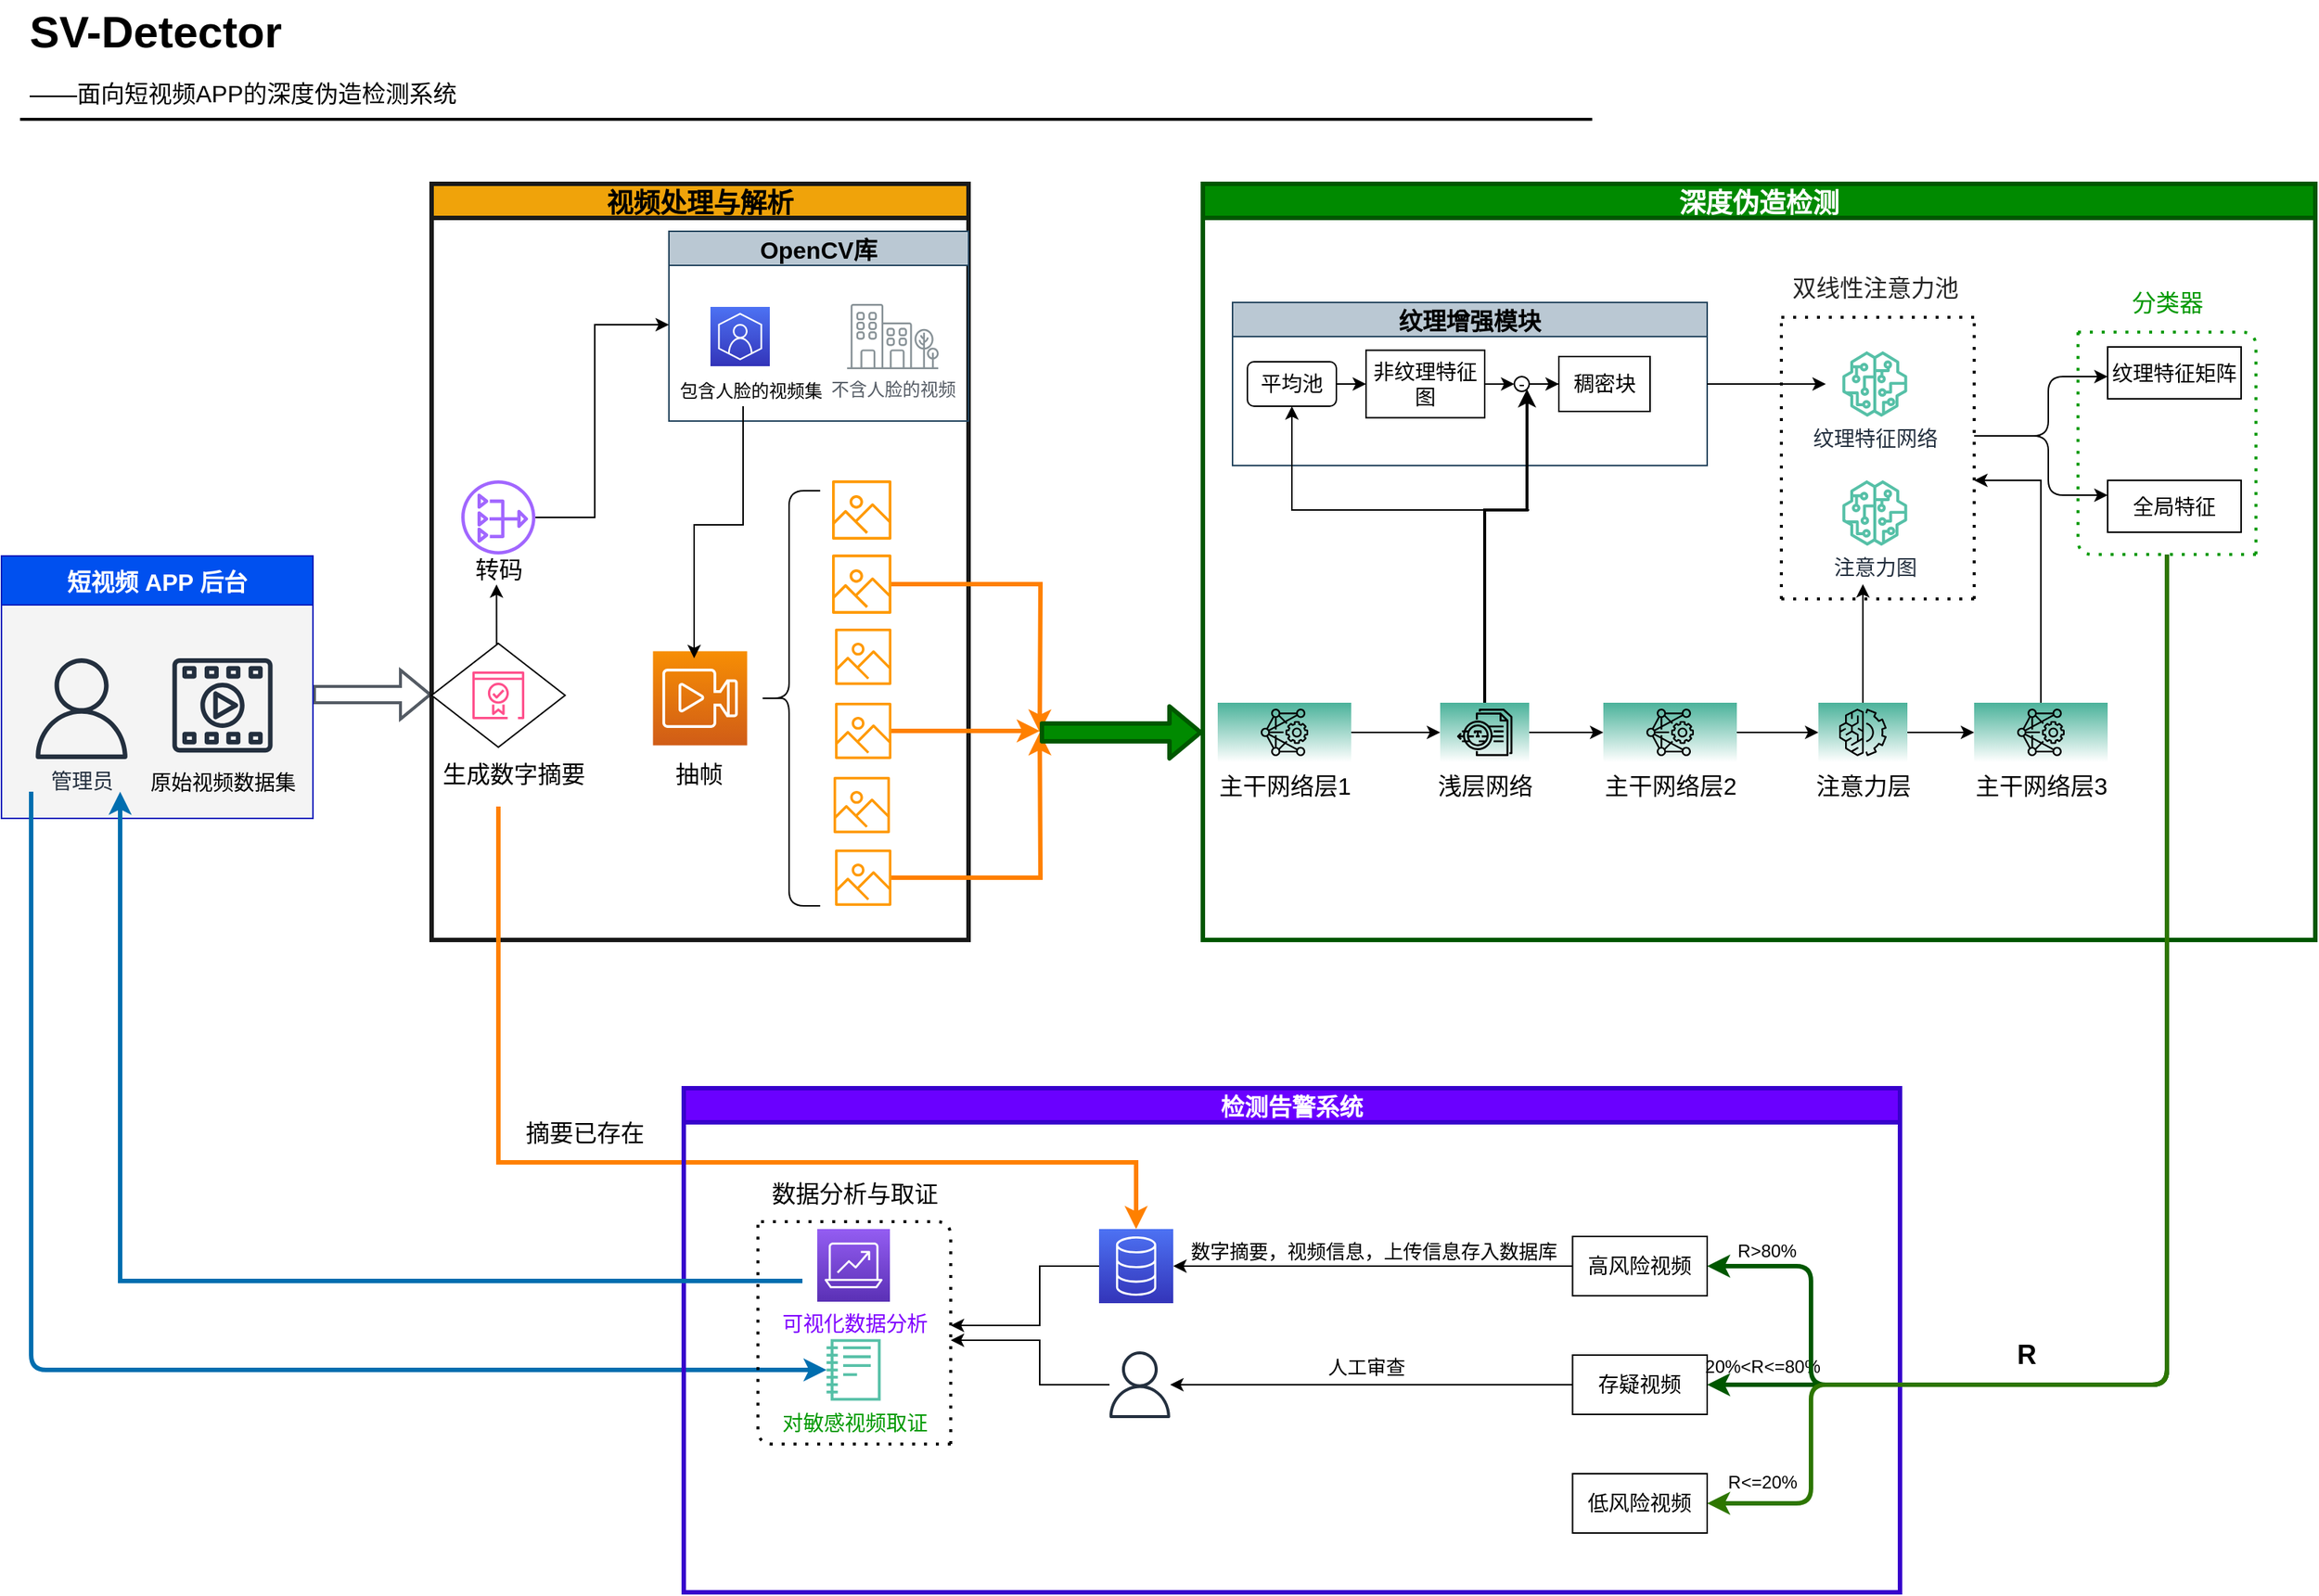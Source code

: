 <mxfile version="15.2.9" type="github">
  <diagram id="Ht1M8jgEwFfnCIfOTk4-" name="Page-1">
    <mxGraphModel dx="1550" dy="779" grid="1" gridSize="10" guides="1" tooltips="1" connect="1" arrows="1" fold="1" page="1" pageScale="1" pageWidth="827" pageHeight="1169" math="0" shadow="0">
      <root>
        <mxCell id="0" />
        <mxCell id="1" parent="0" />
        <mxCell id="jZVaUwOg5UY3L9NAnvdq-129" style="edgeStyle=elbowEdgeStyle;rounded=0;orthogonalLoop=1;jettySize=auto;html=1;endArrow=open;endFill=0;strokeColor=#545B64;strokeWidth=2;fontSize=14;elbow=vertical;shape=flexArrow;" parent="1" target="YIDiI_6rh2PhQ54pUZYd-4" edge="1">
          <mxGeometry relative="1" as="geometry">
            <mxPoint x="230" y="494.5" as="sourcePoint" />
            <mxPoint x="320" y="495" as="targetPoint" />
          </mxGeometry>
        </mxCell>
        <mxCell id="-QjtrjUzRDEMRZ5MF8oH-47" value="SV-Detector" style="text;html=1;resizable=0;points=[];autosize=1;align=left;verticalAlign=top;spacingTop=-4;fontSize=30;fontStyle=1;labelBackgroundColor=none;" parent="1" vertex="1">
          <mxGeometry x="36.5" y="26.5" width="190" height="40" as="geometry" />
        </mxCell>
        <mxCell id="-QjtrjUzRDEMRZ5MF8oH-48" value="——面向短视频APP的深度伪造检测系统" style="text;html=1;resizable=0;points=[];autosize=1;align=left;verticalAlign=top;spacingTop=-4;fontSize=16;labelBackgroundColor=none;" parent="1" vertex="1">
          <mxGeometry x="36.5" y="76.5" width="300" height="20" as="geometry" />
        </mxCell>
        <mxCell id="SCVMTBWpLvtzJIhz15lM-1" value="" style="line;strokeWidth=2;html=1;fontSize=14;labelBackgroundColor=none;" parent="1" vertex="1">
          <mxGeometry x="32.5" y="101.5" width="1060" height="10" as="geometry" />
        </mxCell>
        <mxCell id="jZVaUwOg5UY3L9NAnvdq-59" value="短视频 APP 后台" style="swimlane;fontSize=16;align=center;swimlaneFillColor=#f4f4f4;fillColor=#0050ef;collapsible=0;startSize=33;strokeColor=#001DBC;fontColor=#ffffff;" parent="1" vertex="1">
          <mxGeometry x="20" y="401" width="210" height="177" as="geometry" />
        </mxCell>
        <mxCell id="jZVaUwOg5UY3L9NAnvdq-60" value="&lt;font style=&quot;font-size: 14px&quot;&gt;管理员&lt;/font&gt;" style="outlineConnect=0;fontColor=#232F3E;gradientColor=none;fillColor=#232F3E;strokeColor=none;dashed=0;verticalLabelPosition=bottom;verticalAlign=top;align=center;html=1;fontSize=12;fontStyle=0;aspect=fixed;pointerEvents=1;shape=mxgraph.aws4.user;labelBackgroundColor=none;" parent="jZVaUwOg5UY3L9NAnvdq-59" vertex="1">
          <mxGeometry x="20" y="69" width="68" height="68" as="geometry" />
        </mxCell>
        <mxCell id="YIDiI_6rh2PhQ54pUZYd-3" value="&lt;font style=&quot;font-size: 14px&quot;&gt;原始视频数据集&lt;/font&gt;" style="text;html=1;resizable=0;autosize=1;align=center;verticalAlign=middle;points=[];fillColor=none;strokeColor=none;rounded=0;" parent="jZVaUwOg5UY3L9NAnvdq-59" vertex="1">
          <mxGeometry x="94" y="143" width="110" height="20" as="geometry" />
        </mxCell>
        <mxCell id="YIDiI_6rh2PhQ54pUZYd-16" value="" style="sketch=0;outlineConnect=0;fontColor=#232F3E;gradientColor=none;fillColor=#232F3E;strokeColor=none;dashed=0;verticalLabelPosition=bottom;verticalAlign=top;align=center;html=1;fontSize=12;fontStyle=0;aspect=fixed;pointerEvents=1;shape=mxgraph.aws4.multimedia;" parent="jZVaUwOg5UY3L9NAnvdq-59" vertex="1">
          <mxGeometry x="115" y="69" width="68" height="63.64" as="geometry" />
        </mxCell>
        <mxCell id="YIDiI_6rh2PhQ54pUZYd-125" value="" style="endArrow=classic;html=1;fillColor=#1ba1e2;strokeColor=#006EAF;strokeWidth=3;" parent="jZVaUwOg5UY3L9NAnvdq-59" target="YIDiI_6rh2PhQ54pUZYd-116" edge="1">
          <mxGeometry width="50" height="50" relative="1" as="geometry">
            <mxPoint x="20" y="159" as="sourcePoint" />
            <mxPoint x="40" y="559" as="targetPoint" />
            <Array as="points">
              <mxPoint x="20" y="549" />
            </Array>
          </mxGeometry>
        </mxCell>
        <mxCell id="YIDiI_6rh2PhQ54pUZYd-4" value="视频处理与解析" style="swimlane;fillColor=#f0a30a;strokeColor=#1A1A1A;fontColor=#000000;strokeWidth=3;fontSize=18;" parent="1" vertex="1">
          <mxGeometry x="310" y="150" width="362" height="510" as="geometry" />
        </mxCell>
        <mxCell id="YIDiI_6rh2PhQ54pUZYd-6" value="" style="rhombus;whiteSpace=wrap;html=1;" parent="YIDiI_6rh2PhQ54pUZYd-4" vertex="1">
          <mxGeometry y="310" width="90" height="70" as="geometry" />
        </mxCell>
        <mxCell id="YIDiI_6rh2PhQ54pUZYd-7" value="&lt;font style=&quot;font-size: 16px&quot;&gt;生成数字摘要&lt;/font&gt;" style="text;html=1;resizable=0;autosize=1;align=center;verticalAlign=middle;points=[];fillColor=none;strokeColor=none;rounded=0;" parent="YIDiI_6rh2PhQ54pUZYd-4" vertex="1">
          <mxGeometry y="388" width="110" height="20" as="geometry" />
        </mxCell>
        <mxCell id="YIDiI_6rh2PhQ54pUZYd-9" value="" style="sketch=0;outlineConnect=0;fontColor=#232F3E;gradientColor=none;fillColor=#FF4F8B;strokeColor=none;dashed=0;verticalLabelPosition=bottom;verticalAlign=top;align=center;html=1;fontSize=12;fontStyle=0;aspect=fixed;pointerEvents=1;shape=mxgraph.aws4.certificate_manager_2;fontFamily=Helvetica;" parent="YIDiI_6rh2PhQ54pUZYd-4" vertex="1">
          <mxGeometry x="27.5" y="327.5" width="35" height="35" as="geometry" />
        </mxCell>
        <mxCell id="YIDiI_6rh2PhQ54pUZYd-11" value="" style="sketch=0;outlineConnect=0;fontColor=#232F3E;gradientColor=none;fillColor=#A166FF;strokeColor=none;dashed=0;verticalLabelPosition=bottom;verticalAlign=top;align=center;html=1;fontSize=12;fontStyle=0;aspect=fixed;pointerEvents=1;shape=mxgraph.aws4.nat_gateway;" parent="YIDiI_6rh2PhQ54pUZYd-4" vertex="1">
          <mxGeometry x="20" y="200" width="50" height="50" as="geometry" />
        </mxCell>
        <mxCell id="YIDiI_6rh2PhQ54pUZYd-12" value="&lt;font style=&quot;font-size: 16px&quot;&gt;转码&lt;/font&gt;" style="text;html=1;resizable=0;autosize=1;align=center;verticalAlign=middle;points=[];fillColor=none;strokeColor=none;rounded=0;" parent="YIDiI_6rh2PhQ54pUZYd-4" vertex="1">
          <mxGeometry x="20" y="250" width="50" height="20" as="geometry" />
        </mxCell>
        <mxCell id="YIDiI_6rh2PhQ54pUZYd-8" style="edgeStyle=orthogonalEdgeStyle;rounded=0;orthogonalLoop=1;jettySize=auto;html=1;exitX=0.5;exitY=0;exitDx=0;exitDy=0;entryX=0.475;entryY=1.01;entryDx=0;entryDy=0;entryPerimeter=0;" parent="YIDiI_6rh2PhQ54pUZYd-4" source="YIDiI_6rh2PhQ54pUZYd-6" target="YIDiI_6rh2PhQ54pUZYd-12" edge="1">
          <mxGeometry relative="1" as="geometry">
            <mxPoint x="45" y="200" as="targetPoint" />
            <Array as="points">
              <mxPoint x="44" y="310" />
            </Array>
          </mxGeometry>
        </mxCell>
        <mxCell id="YIDiI_6rh2PhQ54pUZYd-14" value="OpenCV库" style="swimlane;fontSize=16;startSize=23;fillColor=#bac8d3;strokeColor=#23445d;" parent="YIDiI_6rh2PhQ54pUZYd-4" vertex="1">
          <mxGeometry x="160" y="32" width="202" height="128" as="geometry" />
        </mxCell>
        <mxCell id="YIDiI_6rh2PhQ54pUZYd-18" value="&lt;font style=&quot;font-size: 12px&quot;&gt;包含人脸的视频集&lt;/font&gt;" style="text;html=1;resizable=0;autosize=1;align=center;verticalAlign=middle;points=[];fillColor=none;strokeColor=none;rounded=0;" parent="YIDiI_6rh2PhQ54pUZYd-14" vertex="1">
          <mxGeometry y="98" width="110" height="20" as="geometry" />
        </mxCell>
        <mxCell id="YIDiI_6rh2PhQ54pUZYd-19" value="" style="sketch=0;points=[[0,0,0],[0.25,0,0],[0.5,0,0],[0.75,0,0],[1,0,0],[0,1,0],[0.25,1,0],[0.5,1,0],[0.75,1,0],[1,1,0],[0,0.25,0],[0,0.5,0],[0,0.75,0],[1,0.25,0],[1,0.5,0],[1,0.75,0]];outlineConnect=0;fontColor=#232F3E;gradientColor=#4D72F3;gradientDirection=north;fillColor=#3334B9;strokeColor=#ffffff;dashed=0;verticalLabelPosition=bottom;verticalAlign=top;align=center;html=1;fontSize=12;fontStyle=0;aspect=fixed;shape=mxgraph.aws4.resourceIcon;resIcon=mxgraph.aws4.customer_enablement;" parent="YIDiI_6rh2PhQ54pUZYd-14" vertex="1">
          <mxGeometry x="28" y="51" width="40" height="40" as="geometry" />
        </mxCell>
        <mxCell id="YIDiI_6rh2PhQ54pUZYd-31" value="不含人脸的视频" style="sketch=0;outlineConnect=0;gradientColor=none;fontColor=#545B64;strokeColor=none;fillColor=#879196;dashed=0;verticalLabelPosition=bottom;verticalAlign=top;align=center;html=1;fontSize=12;fontStyle=0;aspect=fixed;shape=mxgraph.aws4.illustration_office_building;pointerEvents=1" parent="YIDiI_6rh2PhQ54pUZYd-14" vertex="1">
          <mxGeometry x="120" y="48.99" width="62" height="44.02" as="geometry" />
        </mxCell>
        <mxCell id="YIDiI_6rh2PhQ54pUZYd-22" value="" style="sketch=0;points=[[0,0,0],[0.25,0,0],[0.5,0,0],[0.75,0,0],[1,0,0],[0,1,0],[0.25,1,0],[0.5,1,0],[0.75,1,0],[1,1,0],[0,0.25,0],[0,0.5,0],[0,0.75,0],[1,0.25,0],[1,0.5,0],[1,0.75,0]];outlineConnect=0;fontColor=#232F3E;gradientColor=#F78E04;gradientDirection=north;fillColor=#D05C17;strokeColor=#ffffff;dashed=0;verticalLabelPosition=bottom;verticalAlign=top;align=center;html=1;fontSize=12;fontStyle=0;aspect=fixed;shape=mxgraph.aws4.resourceIcon;resIcon=mxgraph.aws4.media_services;" parent="YIDiI_6rh2PhQ54pUZYd-4" vertex="1">
          <mxGeometry x="149.25" y="315.25" width="63.5" height="63.5" as="geometry" />
        </mxCell>
        <mxCell id="YIDiI_6rh2PhQ54pUZYd-21" style="edgeStyle=orthogonalEdgeStyle;rounded=0;orthogonalLoop=1;jettySize=auto;html=1;" parent="YIDiI_6rh2PhQ54pUZYd-4" source="YIDiI_6rh2PhQ54pUZYd-18" edge="1">
          <mxGeometry relative="1" as="geometry">
            <mxPoint x="177" y="320" as="targetPoint" />
            <Array as="points">
              <mxPoint x="210" y="230" />
              <mxPoint x="177" y="230" />
            </Array>
          </mxGeometry>
        </mxCell>
        <mxCell id="YIDiI_6rh2PhQ54pUZYd-24" value="" style="shape=curlyBracket;whiteSpace=wrap;html=1;rounded=1;" parent="YIDiI_6rh2PhQ54pUZYd-4" vertex="1">
          <mxGeometry x="220" y="207" width="42" height="280" as="geometry" />
        </mxCell>
        <mxCell id="YIDiI_6rh2PhQ54pUZYd-25" value="" style="sketch=0;outlineConnect=0;fontColor=#232F3E;gradientColor=none;fillColor=#FF9900;strokeColor=none;dashed=0;verticalLabelPosition=bottom;verticalAlign=top;align=center;html=1;fontSize=12;fontStyle=0;aspect=fixed;pointerEvents=1;shape=mxgraph.aws4.container_registry_image;" parent="YIDiI_6rh2PhQ54pUZYd-4" vertex="1">
          <mxGeometry x="270" y="200" width="40" height="40" as="geometry" />
        </mxCell>
        <mxCell id="YIDiI_6rh2PhQ54pUZYd-26" value="" style="sketch=0;outlineConnect=0;fontColor=#232F3E;gradientColor=none;fillColor=#FF9900;strokeColor=none;dashed=0;verticalLabelPosition=bottom;verticalAlign=top;align=center;html=1;fontSize=12;fontStyle=0;aspect=fixed;pointerEvents=1;shape=mxgraph.aws4.container_registry_image;" parent="YIDiI_6rh2PhQ54pUZYd-4" vertex="1">
          <mxGeometry x="270" y="250" width="40" height="40" as="geometry" />
        </mxCell>
        <mxCell id="YIDiI_6rh2PhQ54pUZYd-27" value="" style="sketch=0;outlineConnect=0;fontColor=#232F3E;gradientColor=none;fillColor=#FF9900;strokeColor=none;dashed=0;verticalLabelPosition=bottom;verticalAlign=top;align=center;html=1;fontSize=12;fontStyle=0;aspect=fixed;pointerEvents=1;shape=mxgraph.aws4.container_registry_image;" parent="YIDiI_6rh2PhQ54pUZYd-4" vertex="1">
          <mxGeometry x="272" y="300" width="38" height="38" as="geometry" />
        </mxCell>
        <mxCell id="YIDiI_6rh2PhQ54pUZYd-28" value="" style="sketch=0;outlineConnect=0;fontColor=#232F3E;gradientColor=none;fillColor=#FF9900;strokeColor=none;dashed=0;verticalLabelPosition=bottom;verticalAlign=top;align=center;html=1;fontSize=12;fontStyle=0;aspect=fixed;pointerEvents=1;shape=mxgraph.aws4.container_registry_image;" parent="YIDiI_6rh2PhQ54pUZYd-4" vertex="1">
          <mxGeometry x="272" y="350" width="38" height="38" as="geometry" />
        </mxCell>
        <mxCell id="YIDiI_6rh2PhQ54pUZYd-29" value="" style="sketch=0;outlineConnect=0;fontColor=#232F3E;gradientColor=none;fillColor=#FF9900;strokeColor=none;dashed=0;verticalLabelPosition=bottom;verticalAlign=top;align=center;html=1;fontSize=12;fontStyle=0;aspect=fixed;pointerEvents=1;shape=mxgraph.aws4.container_registry_image;" parent="YIDiI_6rh2PhQ54pUZYd-4" vertex="1">
          <mxGeometry x="271" y="400" width="38" height="38" as="geometry" />
        </mxCell>
        <mxCell id="YIDiI_6rh2PhQ54pUZYd-30" value="" style="sketch=0;outlineConnect=0;fontColor=#232F3E;gradientColor=none;fillColor=#FF9900;strokeColor=none;dashed=0;verticalLabelPosition=bottom;verticalAlign=top;align=center;html=1;fontSize=12;fontStyle=0;aspect=fixed;pointerEvents=1;shape=mxgraph.aws4.container_registry_image;" parent="YIDiI_6rh2PhQ54pUZYd-4" vertex="1">
          <mxGeometry x="272" y="449" width="38" height="38" as="geometry" />
        </mxCell>
        <mxCell id="YIDiI_6rh2PhQ54pUZYd-32" value="&lt;font style=&quot;font-size: 16px&quot;&gt;抽帧&lt;/font&gt;" style="text;html=1;resizable=0;autosize=1;align=center;verticalAlign=middle;points=[];fillColor=none;strokeColor=none;rounded=0;" parent="YIDiI_6rh2PhQ54pUZYd-4" vertex="1">
          <mxGeometry x="155" y="388" width="50" height="20" as="geometry" />
        </mxCell>
        <mxCell id="YIDiI_6rh2PhQ54pUZYd-10" style="edgeStyle=orthogonalEdgeStyle;rounded=0;orthogonalLoop=1;jettySize=auto;html=1;entryX=0.5;entryY=0;entryDx=0;entryDy=0;entryPerimeter=0;strokeColor=#FF8000;strokeWidth=3;" parent="1" target="YIDiI_6rh2PhQ54pUZYd-109" edge="1">
          <mxGeometry relative="1" as="geometry">
            <mxPoint x="790" y="830" as="targetPoint" />
            <Array as="points">
              <mxPoint x="355" y="810" />
              <mxPoint x="785" y="810" />
            </Array>
            <mxPoint x="355" y="570" as="sourcePoint" />
          </mxGeometry>
        </mxCell>
        <mxCell id="YIDiI_6rh2PhQ54pUZYd-13" style="edgeStyle=orthogonalEdgeStyle;rounded=0;orthogonalLoop=1;jettySize=auto;html=1;" parent="1" source="YIDiI_6rh2PhQ54pUZYd-11" edge="1">
          <mxGeometry relative="1" as="geometry">
            <mxPoint x="470" y="245" as="targetPoint" />
            <Array as="points">
              <mxPoint x="420" y="375" />
              <mxPoint x="420" y="245" />
            </Array>
          </mxGeometry>
        </mxCell>
        <mxCell id="YIDiI_6rh2PhQ54pUZYd-34" style="edgeStyle=orthogonalEdgeStyle;rounded=0;orthogonalLoop=1;jettySize=auto;html=1;fillColor=#e51400;strokeColor=#FF8000;strokeWidth=3;" parent="1" source="YIDiI_6rh2PhQ54pUZYd-26" edge="1">
          <mxGeometry relative="1" as="geometry">
            <mxPoint x="720" y="520" as="targetPoint" />
          </mxGeometry>
        </mxCell>
        <mxCell id="YIDiI_6rh2PhQ54pUZYd-35" style="edgeStyle=orthogonalEdgeStyle;rounded=0;orthogonalLoop=1;jettySize=auto;html=1;fillColor=#f0a30a;strokeColor=#FF8000;strokeWidth=3;" parent="1" source="YIDiI_6rh2PhQ54pUZYd-28" edge="1">
          <mxGeometry relative="1" as="geometry">
            <mxPoint x="720" y="519" as="targetPoint" />
          </mxGeometry>
        </mxCell>
        <mxCell id="YIDiI_6rh2PhQ54pUZYd-37" style="edgeStyle=orthogonalEdgeStyle;rounded=0;orthogonalLoop=1;jettySize=auto;html=1;fillColor=#f0a30a;strokeColor=#FF8000;strokeWidth=3;" parent="1" source="YIDiI_6rh2PhQ54pUZYd-30" edge="1">
          <mxGeometry relative="1" as="geometry">
            <mxPoint x="720" y="520" as="targetPoint" />
          </mxGeometry>
        </mxCell>
        <mxCell id="YIDiI_6rh2PhQ54pUZYd-38" value="深度伪造检测" style="swimlane;fillColor=#008a00;strokeColor=#005700;fontColor=#ffffff;strokeWidth=3;fontSize=18;" parent="1" vertex="1">
          <mxGeometry x="830" y="150" width="750" height="510" as="geometry" />
        </mxCell>
        <mxCell id="YIDiI_6rh2PhQ54pUZYd-39" value="&lt;font style=&quot;font-size: 16px&quot;&gt;主干网络层1&lt;/font&gt;" style="sketch=0;points=[[0,0,0],[0.25,0,0],[0.5,0,0],[0.75,0,0],[1,0,0],[0,1,0],[0.25,1,0],[0.5,1,0],[0.75,1,0],[1,1,0],[0,0.25,0],[0,0.5,0],[0,0.75,0],[1,0.25,0],[1,0.5,0],[1,0.75,0]];outlineConnect=0;fontColor=#000000;gradientColor=#4AB29A;gradientDirection=north;fillColor=#ffffff;strokeColor=#000000;dashed=0;verticalLabelPosition=bottom;verticalAlign=top;align=center;html=1;fontSize=12;fontStyle=0;aspect=fixed;shape=mxgraph.aws4.resourceIcon;resIcon=mxgraph.aws4.deep_learning_amis;fontFamily=Helvetica;" parent="YIDiI_6rh2PhQ54pUZYd-38" vertex="1">
          <mxGeometry x="10" y="350" width="90" height="40" as="geometry" />
        </mxCell>
        <mxCell id="YIDiI_6rh2PhQ54pUZYd-56" style="edgeStyle=orthogonalEdgeStyle;rounded=0;orthogonalLoop=1;jettySize=auto;html=1;exitX=1;exitY=0.5;exitDx=0;exitDy=0;exitPerimeter=0;entryX=0;entryY=0.5;entryDx=0;entryDy=0;entryPerimeter=0;" parent="YIDiI_6rh2PhQ54pUZYd-38" source="YIDiI_6rh2PhQ54pUZYd-40" target="YIDiI_6rh2PhQ54pUZYd-55" edge="1">
          <mxGeometry relative="1" as="geometry" />
        </mxCell>
        <mxCell id="YIDiI_6rh2PhQ54pUZYd-40" value="&lt;font style=&quot;font-size: 16px&quot;&gt;主干网络层2&lt;/font&gt;" style="sketch=0;points=[[0,0,0],[0.25,0,0],[0.5,0,0],[0.75,0,0],[1,0,0],[0,1,0],[0.25,1,0],[0.5,1,0],[0.75,1,0],[1,1,0],[0,0.25,0],[0,0.5,0],[0,0.75,0],[1,0.25,0],[1,0.5,0],[1,0.75,0]];outlineConnect=0;fontColor=#000000;gradientColor=#4AB29A;gradientDirection=north;fillColor=#ffffff;strokeColor=#000000;dashed=0;verticalLabelPosition=bottom;verticalAlign=top;align=center;html=1;fontSize=12;fontStyle=0;aspect=fixed;shape=mxgraph.aws4.resourceIcon;resIcon=mxgraph.aws4.deep_learning_amis;fontFamily=Helvetica;" parent="YIDiI_6rh2PhQ54pUZYd-38" vertex="1">
          <mxGeometry x="270" y="350" width="90" height="40" as="geometry" />
        </mxCell>
        <mxCell id="YIDiI_6rh2PhQ54pUZYd-41" value="&lt;font style=&quot;font-size: 16px&quot;&gt;主干网络层3&lt;/font&gt;" style="sketch=0;points=[[0,0,0],[0.25,0,0],[0.5,0,0],[0.75,0,0],[1,0,0],[0,1,0],[0.25,1,0],[0.5,1,0],[0.75,1,0],[1,1,0],[0,0.25,0],[0,0.5,0],[0,0.75,0],[1,0.25,0],[1,0.5,0],[1,0.75,0]];outlineConnect=0;fontColor=#000000;gradientColor=#4AB29A;gradientDirection=north;fillColor=#ffffff;strokeColor=#000000;dashed=0;verticalLabelPosition=bottom;verticalAlign=top;align=center;html=1;fontSize=12;fontStyle=0;aspect=fixed;shape=mxgraph.aws4.resourceIcon;resIcon=mxgraph.aws4.deep_learning_amis;fontFamily=Helvetica;" parent="YIDiI_6rh2PhQ54pUZYd-38" vertex="1">
          <mxGeometry x="520" y="350" width="90" height="40" as="geometry" />
        </mxCell>
        <mxCell id="YIDiI_6rh2PhQ54pUZYd-44" style="edgeStyle=orthogonalEdgeStyle;rounded=0;orthogonalLoop=1;jettySize=auto;html=1;entryX=0;entryY=0.5;entryDx=0;entryDy=0;" parent="YIDiI_6rh2PhQ54pUZYd-38" source="YIDiI_6rh2PhQ54pUZYd-42" target="YIDiI_6rh2PhQ54pUZYd-40" edge="1">
          <mxGeometry relative="1" as="geometry" />
        </mxCell>
        <mxCell id="YIDiI_6rh2PhQ54pUZYd-42" value="&lt;font style=&quot;font-size: 16px&quot;&gt;浅层网络&lt;/font&gt;" style="sketch=0;points=[[0,0,0],[0.25,0,0],[0.5,0,0],[0.75,0,0],[1,0,0],[0,1,0],[0.25,1,0],[0.5,1,0],[0.75,1,0],[1,1,0],[0,0.25,0],[0,0.5,0],[0,0.75,0],[1,0.25,0],[1,0.5,0],[1,0.75,0]];outlineConnect=0;fontColor=#000000;gradientColor=#4AB29A;gradientDirection=north;fillColor=#ffffff;strokeColor=#000000;dashed=0;verticalLabelPosition=bottom;verticalAlign=top;align=center;html=1;fontSize=12;fontStyle=0;aspect=fixed;shape=mxgraph.aws4.resourceIcon;resIcon=mxgraph.aws4.textract;fontFamily=Helvetica;" parent="YIDiI_6rh2PhQ54pUZYd-38" vertex="1">
          <mxGeometry x="160" y="350" width="60" height="40" as="geometry" />
        </mxCell>
        <mxCell id="YIDiI_6rh2PhQ54pUZYd-43" value="" style="edgeStyle=orthogonalEdgeStyle;rounded=0;orthogonalLoop=1;jettySize=auto;html=1;" parent="YIDiI_6rh2PhQ54pUZYd-38" source="YIDiI_6rh2PhQ54pUZYd-39" target="YIDiI_6rh2PhQ54pUZYd-42" edge="1">
          <mxGeometry relative="1" as="geometry" />
        </mxCell>
        <mxCell id="YIDiI_6rh2PhQ54pUZYd-57" style="edgeStyle=orthogonalEdgeStyle;rounded=0;orthogonalLoop=1;jettySize=auto;html=1;exitX=1;exitY=0.5;exitDx=0;exitDy=0;exitPerimeter=0;entryX=0;entryY=0.5;entryDx=0;entryDy=0;entryPerimeter=0;" parent="YIDiI_6rh2PhQ54pUZYd-38" source="YIDiI_6rh2PhQ54pUZYd-55" target="YIDiI_6rh2PhQ54pUZYd-41" edge="1">
          <mxGeometry relative="1" as="geometry" />
        </mxCell>
        <mxCell id="YIDiI_6rh2PhQ54pUZYd-55" value="&lt;font style=&quot;font-size: 16px&quot;&gt;注意力层&lt;/font&gt;" style="sketch=0;points=[[0,0,0],[0.25,0,0],[0.5,0,0],[0.75,0,0],[1,0,0],[0,1,0],[0.25,1,0],[0.5,1,0],[0.75,1,0],[1,1,0],[0,0.25,0],[0,0.5,0],[0,0.75,0],[1,0.25,0],[1,0.5,0],[1,0.75,0]];outlineConnect=0;fontColor=#000000;gradientColor=#4AB29A;gradientDirection=north;fillColor=#ffffff;strokeColor=#000000;dashed=0;verticalLabelPosition=bottom;verticalAlign=top;align=center;html=1;fontSize=12;fontStyle=0;aspect=fixed;shape=mxgraph.aws4.resourceIcon;resIcon=mxgraph.aws4.machine_learning;fontFamily=Helvetica;" parent="YIDiI_6rh2PhQ54pUZYd-38" vertex="1">
          <mxGeometry x="415" y="350" width="60" height="40" as="geometry" />
        </mxCell>
        <mxCell id="YIDiI_6rh2PhQ54pUZYd-58" value="纹理增强模块" style="swimlane;startSize=23;fontSize=16;fillColor=#bac8d3;strokeColor=#23445d;" parent="YIDiI_6rh2PhQ54pUZYd-38" vertex="1">
          <mxGeometry x="20" y="80" width="320" height="110" as="geometry" />
        </mxCell>
        <mxCell id="YIDiI_6rh2PhQ54pUZYd-59" value="&lt;font style=&quot;font-size: 14px&quot;&gt;平均池&lt;/font&gt;" style="rounded=1;whiteSpace=wrap;html=1;" parent="YIDiI_6rh2PhQ54pUZYd-58" vertex="1">
          <mxGeometry x="10" y="40" width="60" height="30" as="geometry" />
        </mxCell>
        <mxCell id="YIDiI_6rh2PhQ54pUZYd-67" style="edgeStyle=orthogonalEdgeStyle;rounded=0;orthogonalLoop=1;jettySize=auto;html=1;entryX=0;entryY=0.5;entryDx=0;entryDy=0;" parent="YIDiI_6rh2PhQ54pUZYd-58" source="YIDiI_6rh2PhQ54pUZYd-61" target="YIDiI_6rh2PhQ54pUZYd-64" edge="1">
          <mxGeometry relative="1" as="geometry" />
        </mxCell>
        <mxCell id="YIDiI_6rh2PhQ54pUZYd-61" value="&lt;font style=&quot;font-size: 14px&quot;&gt;非纹理特征图&lt;/font&gt;" style="rounded=0;whiteSpace=wrap;html=1;" parent="YIDiI_6rh2PhQ54pUZYd-58" vertex="1">
          <mxGeometry x="90" y="32.25" width="80" height="45.5" as="geometry" />
        </mxCell>
        <mxCell id="YIDiI_6rh2PhQ54pUZYd-60" style="edgeStyle=orthogonalEdgeStyle;rounded=0;orthogonalLoop=1;jettySize=auto;html=1;exitX=1;exitY=0.5;exitDx=0;exitDy=0;" parent="YIDiI_6rh2PhQ54pUZYd-58" source="YIDiI_6rh2PhQ54pUZYd-59" target="YIDiI_6rh2PhQ54pUZYd-61" edge="1">
          <mxGeometry relative="1" as="geometry">
            <mxPoint x="101.5" y="57" as="targetPoint" />
          </mxGeometry>
        </mxCell>
        <mxCell id="YIDiI_6rh2PhQ54pUZYd-63" value="&lt;font style=&quot;font-size: 14px&quot;&gt;稠密块&lt;/font&gt;" style="rounded=0;whiteSpace=wrap;html=1;" parent="YIDiI_6rh2PhQ54pUZYd-58" vertex="1">
          <mxGeometry x="220" y="36.5" width="61.5" height="37" as="geometry" />
        </mxCell>
        <mxCell id="YIDiI_6rh2PhQ54pUZYd-66" style="edgeStyle=orthogonalEdgeStyle;rounded=0;orthogonalLoop=1;jettySize=auto;html=1;" parent="YIDiI_6rh2PhQ54pUZYd-58" source="YIDiI_6rh2PhQ54pUZYd-64" target="YIDiI_6rh2PhQ54pUZYd-63" edge="1">
          <mxGeometry relative="1" as="geometry" />
        </mxCell>
        <mxCell id="YIDiI_6rh2PhQ54pUZYd-64" value="-&lt;br&gt;" style="ellipse;whiteSpace=wrap;html=1;aspect=fixed;" parent="YIDiI_6rh2PhQ54pUZYd-58" vertex="1">
          <mxGeometry x="190" y="50" width="10" height="10" as="geometry" />
        </mxCell>
        <mxCell id="YIDiI_6rh2PhQ54pUZYd-68" style="edgeStyle=orthogonalEdgeStyle;rounded=0;orthogonalLoop=1;jettySize=auto;html=1;entryX=0.5;entryY=1;entryDx=0;entryDy=0;" parent="YIDiI_6rh2PhQ54pUZYd-38" target="YIDiI_6rh2PhQ54pUZYd-59" edge="1">
          <mxGeometry relative="1" as="geometry">
            <mxPoint x="40" y="220" as="targetPoint" />
            <mxPoint x="220" y="220" as="sourcePoint" />
            <Array as="points">
              <mxPoint x="60" y="220" />
            </Array>
          </mxGeometry>
        </mxCell>
        <mxCell id="YIDiI_6rh2PhQ54pUZYd-70" style="edgeStyle=orthogonalEdgeStyle;rounded=0;orthogonalLoop=1;jettySize=auto;html=1;entryX=1;entryY=1;entryDx=0;entryDy=0;strokeWidth=2;" parent="YIDiI_6rh2PhQ54pUZYd-38" source="YIDiI_6rh2PhQ54pUZYd-42" target="YIDiI_6rh2PhQ54pUZYd-64" edge="1">
          <mxGeometry relative="1" as="geometry">
            <mxPoint x="300" y="200" as="targetPoint" />
            <Array as="points">
              <mxPoint x="190" y="220" />
              <mxPoint x="219" y="220" />
            </Array>
          </mxGeometry>
        </mxCell>
        <mxCell id="YIDiI_6rh2PhQ54pUZYd-75" value="&lt;font style=&quot;font-size: 14px&quot;&gt;注意力图&lt;/font&gt;" style="sketch=0;outlineConnect=0;fontColor=#232F3E;gradientColor=none;fillColor=#56C0A7;strokeColor=none;dashed=0;verticalLabelPosition=bottom;verticalAlign=top;align=center;html=1;fontSize=12;fontStyle=0;aspect=fixed;pointerEvents=1;shape=mxgraph.aws4.sagemaker_model;" parent="YIDiI_6rh2PhQ54pUZYd-38" vertex="1">
          <mxGeometry x="431" y="200" width="44" height="44" as="geometry" />
        </mxCell>
        <mxCell id="YIDiI_6rh2PhQ54pUZYd-77" value="&lt;font style=&quot;font-size: 14px&quot;&gt;纹理特征网络&lt;/font&gt;" style="sketch=0;outlineConnect=0;fontColor=#232F3E;gradientColor=none;fillColor=#56C0A7;strokeColor=none;dashed=0;verticalLabelPosition=bottom;verticalAlign=top;align=center;html=1;fontSize=12;fontStyle=0;aspect=fixed;pointerEvents=1;shape=mxgraph.aws4.sagemaker_model;" parent="YIDiI_6rh2PhQ54pUZYd-38" vertex="1">
          <mxGeometry x="431" y="113" width="44" height="44" as="geometry" />
        </mxCell>
        <mxCell id="YIDiI_6rh2PhQ54pUZYd-79" value="" style="endArrow=none;dashed=1;html=1;dashPattern=1 3;strokeWidth=2;" parent="YIDiI_6rh2PhQ54pUZYd-38" edge="1">
          <mxGeometry width="50" height="50" relative="1" as="geometry">
            <mxPoint x="390" y="280" as="sourcePoint" />
            <mxPoint x="390" y="90" as="targetPoint" />
          </mxGeometry>
        </mxCell>
        <mxCell id="YIDiI_6rh2PhQ54pUZYd-78" value="" style="endArrow=none;dashed=1;html=1;dashPattern=1 3;strokeWidth=2;" parent="YIDiI_6rh2PhQ54pUZYd-38" edge="1">
          <mxGeometry width="50" height="50" relative="1" as="geometry">
            <mxPoint x="390" y="280" as="sourcePoint" />
            <mxPoint x="520" y="280" as="targetPoint" />
          </mxGeometry>
        </mxCell>
        <mxCell id="YIDiI_6rh2PhQ54pUZYd-80" value="" style="endArrow=none;dashed=1;html=1;dashPattern=1 3;strokeWidth=2;" parent="YIDiI_6rh2PhQ54pUZYd-38" edge="1">
          <mxGeometry width="50" height="50" relative="1" as="geometry">
            <mxPoint x="390" y="90" as="sourcePoint" />
            <mxPoint x="520" y="90" as="targetPoint" />
          </mxGeometry>
        </mxCell>
        <mxCell id="YIDiI_6rh2PhQ54pUZYd-81" value="" style="endArrow=none;dashed=1;html=1;dashPattern=1 3;strokeWidth=2;" parent="YIDiI_6rh2PhQ54pUZYd-38" edge="1">
          <mxGeometry width="50" height="50" relative="1" as="geometry">
            <mxPoint x="520" y="280" as="sourcePoint" />
            <mxPoint x="520" y="90" as="targetPoint" />
          </mxGeometry>
        </mxCell>
        <mxCell id="YIDiI_6rh2PhQ54pUZYd-83" value="&lt;span style=&quot;color: rgb(37 , 37 , 37) ; font-family: &amp;#34;roboto&amp;#34; , &amp;#34;arial&amp;#34; , sans-serif&quot;&gt;&lt;font style=&quot;font-size: 16px&quot;&gt;双线性注意力池&lt;/font&gt;&lt;/span&gt;" style="text;html=1;resizable=0;autosize=1;align=center;verticalAlign=middle;points=[];fillColor=none;strokeColor=none;rounded=0;" parent="YIDiI_6rh2PhQ54pUZYd-38" vertex="1">
          <mxGeometry x="388" y="60" width="130" height="20" as="geometry" />
        </mxCell>
        <mxCell id="YIDiI_6rh2PhQ54pUZYd-84" value="" style="endArrow=classic;html=1;" parent="YIDiI_6rh2PhQ54pUZYd-38" edge="1">
          <mxGeometry width="50" height="50" relative="1" as="geometry">
            <mxPoint x="520" y="170" as="sourcePoint" />
            <mxPoint x="610" y="130" as="targetPoint" />
            <Array as="points">
              <mxPoint x="570" y="170" />
              <mxPoint x="570" y="130" />
            </Array>
          </mxGeometry>
        </mxCell>
        <mxCell id="YIDiI_6rh2PhQ54pUZYd-85" value="" style="endArrow=classic;html=1;" parent="YIDiI_6rh2PhQ54pUZYd-38" edge="1">
          <mxGeometry width="50" height="50" relative="1" as="geometry">
            <mxPoint x="520" y="170" as="sourcePoint" />
            <mxPoint x="610" y="210" as="targetPoint" />
            <Array as="points">
              <mxPoint x="570" y="170" />
              <mxPoint x="570" y="210" />
            </Array>
          </mxGeometry>
        </mxCell>
        <mxCell id="YIDiI_6rh2PhQ54pUZYd-86" value="&lt;font style=&quot;font-size: 14px&quot;&gt;纹理特征矩阵&lt;/font&gt;" style="rounded=0;whiteSpace=wrap;html=1;" parent="YIDiI_6rh2PhQ54pUZYd-38" vertex="1">
          <mxGeometry x="610" y="110" width="90" height="35" as="geometry" />
        </mxCell>
        <mxCell id="YIDiI_6rh2PhQ54pUZYd-87" value="&lt;font style=&quot;font-size: 14px&quot;&gt;全局特征&lt;/font&gt;" style="rounded=0;whiteSpace=wrap;html=1;" parent="YIDiI_6rh2PhQ54pUZYd-38" vertex="1">
          <mxGeometry x="610" y="200" width="90" height="35" as="geometry" />
        </mxCell>
        <mxCell id="YIDiI_6rh2PhQ54pUZYd-90" value="" style="endArrow=none;dashed=1;html=1;dashPattern=1 3;strokeWidth=2;strokeColor=#009900;" parent="YIDiI_6rh2PhQ54pUZYd-38" edge="1">
          <mxGeometry width="50" height="50" relative="1" as="geometry">
            <mxPoint x="590" y="100" as="sourcePoint" />
            <mxPoint x="710" y="250" as="targetPoint" />
            <Array as="points">
              <mxPoint x="710" y="100" />
            </Array>
          </mxGeometry>
        </mxCell>
        <mxCell id="YIDiI_6rh2PhQ54pUZYd-91" value="&lt;font style=&quot;font-size: 16px&quot; color=&quot;#009900&quot;&gt;分类器&lt;/font&gt;" style="text;html=1;resizable=0;autosize=1;align=center;verticalAlign=middle;points=[];fillColor=none;strokeColor=none;rounded=0;" parent="YIDiI_6rh2PhQ54pUZYd-38" vertex="1">
          <mxGeometry x="620" y="70" width="60" height="20" as="geometry" />
        </mxCell>
        <mxCell id="YIDiI_6rh2PhQ54pUZYd-74" style="edgeStyle=orthogonalEdgeStyle;rounded=0;orthogonalLoop=1;jettySize=auto;html=1;" parent="1" source="YIDiI_6rh2PhQ54pUZYd-55" edge="1">
          <mxGeometry relative="1" as="geometry">
            <mxPoint x="1275" y="420" as="targetPoint" />
          </mxGeometry>
        </mxCell>
        <mxCell id="YIDiI_6rh2PhQ54pUZYd-76" style="edgeStyle=orthogonalEdgeStyle;rounded=0;orthogonalLoop=1;jettySize=auto;html=1;exitX=1;exitY=0.5;exitDx=0;exitDy=0;" parent="1" source="YIDiI_6rh2PhQ54pUZYd-58" edge="1">
          <mxGeometry relative="1" as="geometry">
            <mxPoint x="1250" y="285" as="targetPoint" />
          </mxGeometry>
        </mxCell>
        <mxCell id="YIDiI_6rh2PhQ54pUZYd-82" style="edgeStyle=orthogonalEdgeStyle;rounded=0;orthogonalLoop=1;jettySize=auto;html=1;" parent="1" source="YIDiI_6rh2PhQ54pUZYd-41" edge="1">
          <mxGeometry relative="1" as="geometry">
            <mxPoint x="1350" y="350" as="targetPoint" />
            <Array as="points">
              <mxPoint x="1395" y="430" />
              <mxPoint x="1395" y="430" />
            </Array>
          </mxGeometry>
        </mxCell>
        <mxCell id="YIDiI_6rh2PhQ54pUZYd-89" value="" style="endArrow=none;dashed=1;html=1;dashPattern=1 3;strokeWidth=2;strokeColor=#009900;" parent="1" edge="1">
          <mxGeometry width="50" height="50" relative="1" as="geometry">
            <mxPoint x="1540" y="400" as="sourcePoint" />
            <mxPoint x="1420" y="250" as="targetPoint" />
            <Array as="points">
              <mxPoint x="1420" y="400" />
            </Array>
          </mxGeometry>
        </mxCell>
        <mxCell id="YIDiI_6rh2PhQ54pUZYd-92" value="" style="endArrow=classic;html=1;entryX=1;entryY=0.5;entryDx=0;entryDy=0;fillColor=#008a00;strokeColor=#005700;strokeWidth=3;" parent="1" target="YIDiI_6rh2PhQ54pUZYd-102" edge="1">
          <mxGeometry width="50" height="50" relative="1" as="geometry">
            <mxPoint x="1480" y="400" as="sourcePoint" />
            <mxPoint x="1200" y="960" as="targetPoint" />
            <Array as="points">
              <mxPoint x="1480" y="960" />
            </Array>
          </mxGeometry>
        </mxCell>
        <mxCell id="YIDiI_6rh2PhQ54pUZYd-93" value="检测告警系统" style="swimlane;startSize=23;fillColor=#6a00ff;strokeColor=#3700CC;fontColor=#ffffff;fontSize=16;strokeWidth=3;" parent="1" vertex="1">
          <mxGeometry x="480" y="760" width="820" height="340" as="geometry" />
        </mxCell>
        <mxCell id="YIDiI_6rh2PhQ54pUZYd-110" style="edgeStyle=orthogonalEdgeStyle;rounded=0;orthogonalLoop=1;jettySize=auto;html=1;entryX=1;entryY=0.5;entryDx=0;entryDy=0;entryPerimeter=0;" parent="YIDiI_6rh2PhQ54pUZYd-93" source="YIDiI_6rh2PhQ54pUZYd-99" target="YIDiI_6rh2PhQ54pUZYd-109" edge="1">
          <mxGeometry relative="1" as="geometry" />
        </mxCell>
        <mxCell id="YIDiI_6rh2PhQ54pUZYd-99" value="&lt;font style=&quot;font-size: 14px&quot;&gt;高风险视频&lt;/font&gt;" style="rounded=0;whiteSpace=wrap;html=1;" parent="YIDiI_6rh2PhQ54pUZYd-93" vertex="1">
          <mxGeometry x="599.25" y="100" width="90.75" height="40" as="geometry" />
        </mxCell>
        <mxCell id="YIDiI_6rh2PhQ54pUZYd-113" style="edgeStyle=orthogonalEdgeStyle;rounded=0;orthogonalLoop=1;jettySize=auto;html=1;" parent="YIDiI_6rh2PhQ54pUZYd-93" source="YIDiI_6rh2PhQ54pUZYd-102" target="YIDiI_6rh2PhQ54pUZYd-112" edge="1">
          <mxGeometry relative="1" as="geometry" />
        </mxCell>
        <mxCell id="YIDiI_6rh2PhQ54pUZYd-102" value="&lt;font style=&quot;font-size: 14px&quot;&gt;存疑视频&lt;/font&gt;" style="rounded=0;whiteSpace=wrap;html=1;" parent="YIDiI_6rh2PhQ54pUZYd-93" vertex="1">
          <mxGeometry x="599.25" y="180" width="90.75" height="40" as="geometry" />
        </mxCell>
        <mxCell id="YIDiI_6rh2PhQ54pUZYd-103" value="&lt;font style=&quot;font-size: 14px&quot;&gt;低风险视频&lt;/font&gt;" style="rounded=0;whiteSpace=wrap;html=1;" parent="YIDiI_6rh2PhQ54pUZYd-93" vertex="1">
          <mxGeometry x="599.25" y="260" width="90.75" height="40" as="geometry" />
        </mxCell>
        <mxCell id="YIDiI_6rh2PhQ54pUZYd-104" value="R&amp;gt;80%" style="text;html=1;resizable=0;autosize=1;align=center;verticalAlign=middle;points=[];fillColor=none;strokeColor=none;rounded=0;" parent="YIDiI_6rh2PhQ54pUZYd-93" vertex="1">
          <mxGeometry x="700" y="100" width="60" height="20" as="geometry" />
        </mxCell>
        <mxCell id="YIDiI_6rh2PhQ54pUZYd-105" value="20%&amp;lt;R&amp;lt;=80%" style="text;html=1;resizable=0;autosize=1;align=center;verticalAlign=middle;points=[];fillColor=none;strokeColor=none;rounded=0;" parent="YIDiI_6rh2PhQ54pUZYd-93" vertex="1">
          <mxGeometry x="682" y="177.5" width="90" height="20" as="geometry" />
        </mxCell>
        <mxCell id="YIDiI_6rh2PhQ54pUZYd-107" value="R&amp;lt;=20%" style="text;html=1;resizable=0;autosize=1;align=center;verticalAlign=middle;points=[];fillColor=none;strokeColor=none;rounded=0;" parent="YIDiI_6rh2PhQ54pUZYd-93" vertex="1">
          <mxGeometry x="697" y="256" width="60" height="20" as="geometry" />
        </mxCell>
        <mxCell id="YIDiI_6rh2PhQ54pUZYd-109" value="" style="sketch=0;points=[[0,0,0],[0.25,0,0],[0.5,0,0],[0.75,0,0],[1,0,0],[0,1,0],[0.25,1,0],[0.5,1,0],[0.75,1,0],[1,1,0],[0,0.25,0],[0,0.5,0],[0,0.75,0],[1,0.25,0],[1,0.5,0],[1,0.75,0]];outlineConnect=0;fontColor=#232F3E;gradientColor=#4D72F3;gradientDirection=north;fillColor=#3334B9;strokeColor=#ffffff;dashed=0;verticalLabelPosition=bottom;verticalAlign=top;align=center;html=1;fontSize=12;fontStyle=0;aspect=fixed;shape=mxgraph.aws4.resourceIcon;resIcon=mxgraph.aws4.database;" parent="YIDiI_6rh2PhQ54pUZYd-93" vertex="1">
          <mxGeometry x="280" y="95" width="50" height="50" as="geometry" />
        </mxCell>
        <mxCell id="YIDiI_6rh2PhQ54pUZYd-111" value="&lt;font style=&quot;font-size: 13px&quot;&gt;数字摘要，视频信息，上传信息存入数据库&lt;/font&gt;" style="text;html=1;resizable=0;autosize=1;align=center;verticalAlign=middle;points=[];fillColor=none;strokeColor=none;rounded=0;" parent="YIDiI_6rh2PhQ54pUZYd-93" vertex="1">
          <mxGeometry x="335" y="100" width="260" height="20" as="geometry" />
        </mxCell>
        <mxCell id="YIDiI_6rh2PhQ54pUZYd-112" value="" style="sketch=0;outlineConnect=0;fontColor=#232F3E;gradientColor=none;fillColor=#232F3E;strokeColor=none;dashed=0;verticalLabelPosition=bottom;verticalAlign=top;align=center;html=1;fontSize=12;fontStyle=0;aspect=fixed;pointerEvents=1;shape=mxgraph.aws4.user;" parent="YIDiI_6rh2PhQ54pUZYd-93" vertex="1">
          <mxGeometry x="285" y="177.5" width="45" height="45" as="geometry" />
        </mxCell>
        <mxCell id="YIDiI_6rh2PhQ54pUZYd-114" value="&lt;font style=&quot;font-size: 13px&quot;&gt;人工审查&lt;/font&gt;" style="text;html=1;resizable=0;autosize=1;align=center;verticalAlign=middle;points=[];fillColor=none;strokeColor=none;rounded=0;" parent="YIDiI_6rh2PhQ54pUZYd-93" vertex="1">
          <mxGeometry x="425" y="177.5" width="70" height="20" as="geometry" />
        </mxCell>
        <mxCell id="YIDiI_6rh2PhQ54pUZYd-115" value="&lt;font style=&quot;font-size: 14px&quot; color=&quot;#7f00ff&quot;&gt;可视化数据分析&lt;/font&gt;" style="sketch=0;points=[[0,0,0],[0.25,0,0],[0.5,0,0],[0.75,0,0],[1,0,0],[0,1,0],[0.25,1,0],[0.5,1,0],[0.75,1,0],[1,1,0],[0,0.25,0],[0,0.5,0],[0,0.75,0],[1,0.25,0],[1,0.5,0],[1,0.75,0]];outlineConnect=0;fontColor=#232F3E;gradientColor=#945DF2;gradientDirection=north;fillColor=#5A30B5;strokeColor=#ffffff;dashed=0;verticalLabelPosition=bottom;verticalAlign=top;align=center;html=1;fontSize=12;fontStyle=0;aspect=fixed;shape=mxgraph.aws4.resourceIcon;resIcon=mxgraph.aws4.analytics;" parent="YIDiI_6rh2PhQ54pUZYd-93" vertex="1">
          <mxGeometry x="90" y="95" width="49" height="49" as="geometry" />
        </mxCell>
        <mxCell id="YIDiI_6rh2PhQ54pUZYd-116" value="&lt;font style=&quot;font-size: 14px&quot; color=&quot;#009900&quot;&gt;对敏感视频取证&lt;/font&gt;" style="sketch=0;outlineConnect=0;fontColor=#232F3E;gradientColor=none;fillColor=#56C0A7;strokeColor=none;dashed=0;verticalLabelPosition=bottom;verticalAlign=top;align=center;html=1;fontSize=12;fontStyle=0;aspect=fixed;pointerEvents=1;shape=mxgraph.aws4.sagemaker_notebook;" parent="YIDiI_6rh2PhQ54pUZYd-93" vertex="1">
          <mxGeometry x="96.25" y="169.07" width="36.5" height="41.87" as="geometry" />
        </mxCell>
        <mxCell id="YIDiI_6rh2PhQ54pUZYd-117" value="" style="endArrow=none;dashed=1;html=1;dashPattern=1 3;strokeWidth=2;" parent="YIDiI_6rh2PhQ54pUZYd-93" edge="1">
          <mxGeometry width="50" height="50" relative="1" as="geometry">
            <mxPoint x="180" y="240" as="sourcePoint" />
            <mxPoint x="50" y="90" as="targetPoint" />
            <Array as="points">
              <mxPoint x="50" y="240" />
            </Array>
          </mxGeometry>
        </mxCell>
        <mxCell id="YIDiI_6rh2PhQ54pUZYd-119" value="&lt;font style=&quot;font-size: 16px&quot;&gt;数据分析与取证&lt;/font&gt;" style="text;html=1;resizable=0;autosize=1;align=center;verticalAlign=middle;points=[];fillColor=none;strokeColor=none;rounded=0;" parent="YIDiI_6rh2PhQ54pUZYd-93" vertex="1">
          <mxGeometry x="49.5" y="61" width="130" height="20" as="geometry" />
        </mxCell>
        <mxCell id="YIDiI_6rh2PhQ54pUZYd-97" value="" style="endArrow=classic;html=1;entryX=1;entryY=0.5;entryDx=0;entryDy=0;fillColor=#008a00;strokeColor=#005700;strokeWidth=3;" parent="1" target="YIDiI_6rh2PhQ54pUZYd-99" edge="1">
          <mxGeometry width="50" height="50" relative="1" as="geometry">
            <mxPoint x="1480" y="400" as="sourcePoint" />
            <mxPoint x="1180" y="880" as="targetPoint" />
            <Array as="points">
              <mxPoint x="1480" y="960" />
              <mxPoint x="1240" y="960" />
              <mxPoint x="1240" y="880" />
            </Array>
          </mxGeometry>
        </mxCell>
        <mxCell id="YIDiI_6rh2PhQ54pUZYd-98" value="" style="endArrow=classic;html=1;entryX=1;entryY=0.5;entryDx=0;entryDy=0;strokeWidth=3;strokeColor=#2D7600;fillColor=#60a917;" parent="1" target="YIDiI_6rh2PhQ54pUZYd-103" edge="1">
          <mxGeometry width="50" height="50" relative="1" as="geometry">
            <mxPoint x="1480" y="400" as="sourcePoint" />
            <mxPoint x="1200" y="1040" as="targetPoint" />
            <Array as="points">
              <mxPoint x="1480" y="960" />
              <mxPoint x="1240" y="960" />
              <mxPoint x="1240" y="1040" />
            </Array>
          </mxGeometry>
        </mxCell>
        <mxCell id="YIDiI_6rh2PhQ54pUZYd-106" value="&lt;b&gt;&lt;font style=&quot;font-size: 18px&quot;&gt;R&lt;/font&gt;&lt;/b&gt;" style="text;html=1;resizable=0;autosize=1;align=center;verticalAlign=middle;points=[];fillColor=none;strokeColor=none;rounded=0;" parent="1" vertex="1">
          <mxGeometry x="1370" y="930" width="30" height="20" as="geometry" />
        </mxCell>
        <mxCell id="YIDiI_6rh2PhQ54pUZYd-118" value="" style="endArrow=none;dashed=1;html=1;dashPattern=1 3;strokeWidth=2;" parent="1" edge="1">
          <mxGeometry width="50" height="50" relative="1" as="geometry">
            <mxPoint x="660" y="1000" as="sourcePoint" />
            <mxPoint x="530" y="850" as="targetPoint" />
            <Array as="points">
              <mxPoint x="660" y="850" />
            </Array>
          </mxGeometry>
        </mxCell>
        <mxCell id="YIDiI_6rh2PhQ54pUZYd-120" style="edgeStyle=orthogonalEdgeStyle;rounded=0;orthogonalLoop=1;jettySize=auto;html=1;" parent="1" source="YIDiI_6rh2PhQ54pUZYd-109" edge="1">
          <mxGeometry relative="1" as="geometry">
            <mxPoint x="660" y="920" as="targetPoint" />
            <Array as="points">
              <mxPoint x="720" y="880" />
              <mxPoint x="720" y="920" />
            </Array>
          </mxGeometry>
        </mxCell>
        <mxCell id="YIDiI_6rh2PhQ54pUZYd-121" style="edgeStyle=orthogonalEdgeStyle;rounded=0;orthogonalLoop=1;jettySize=auto;html=1;" parent="1" source="YIDiI_6rh2PhQ54pUZYd-112" edge="1">
          <mxGeometry relative="1" as="geometry">
            <mxPoint x="660" y="930" as="targetPoint" />
            <Array as="points">
              <mxPoint x="720" y="960" />
              <mxPoint x="720" y="930" />
            </Array>
          </mxGeometry>
        </mxCell>
        <mxCell id="YIDiI_6rh2PhQ54pUZYd-122" value="&lt;font style=&quot;font-size: 16px&quot;&gt;摘要已存在&lt;/font&gt;" style="text;html=1;resizable=0;autosize=1;align=center;verticalAlign=middle;points=[];fillColor=none;strokeColor=none;rounded=0;" parent="1" vertex="1">
          <mxGeometry x="362.5" y="780" width="100" height="20" as="geometry" />
        </mxCell>
        <mxCell id="YIDiI_6rh2PhQ54pUZYd-123" style="edgeStyle=orthogonalEdgeStyle;rounded=0;orthogonalLoop=1;jettySize=auto;html=1;fillColor=#1ba1e2;strokeColor=#006EAF;strokeWidth=3;" parent="1" edge="1">
          <mxGeometry relative="1" as="geometry">
            <mxPoint x="100" y="560" as="targetPoint" />
            <mxPoint x="560" y="890" as="sourcePoint" />
            <Array as="points">
              <mxPoint x="100" y="890" />
              <mxPoint x="100" y="570" />
            </Array>
          </mxGeometry>
        </mxCell>
        <mxCell id="V8M1yNJvrunSYmfZuZIJ-3" value="" style="shape=flexArrow;endArrow=classic;html=1;strokeColor=#005700;strokeWidth=3;fillColor=#008a00;" parent="1" edge="1">
          <mxGeometry width="50" height="50" relative="1" as="geometry">
            <mxPoint x="720" y="520" as="sourcePoint" />
            <mxPoint x="830" y="520" as="targetPoint" />
          </mxGeometry>
        </mxCell>
      </root>
    </mxGraphModel>
  </diagram>
</mxfile>
